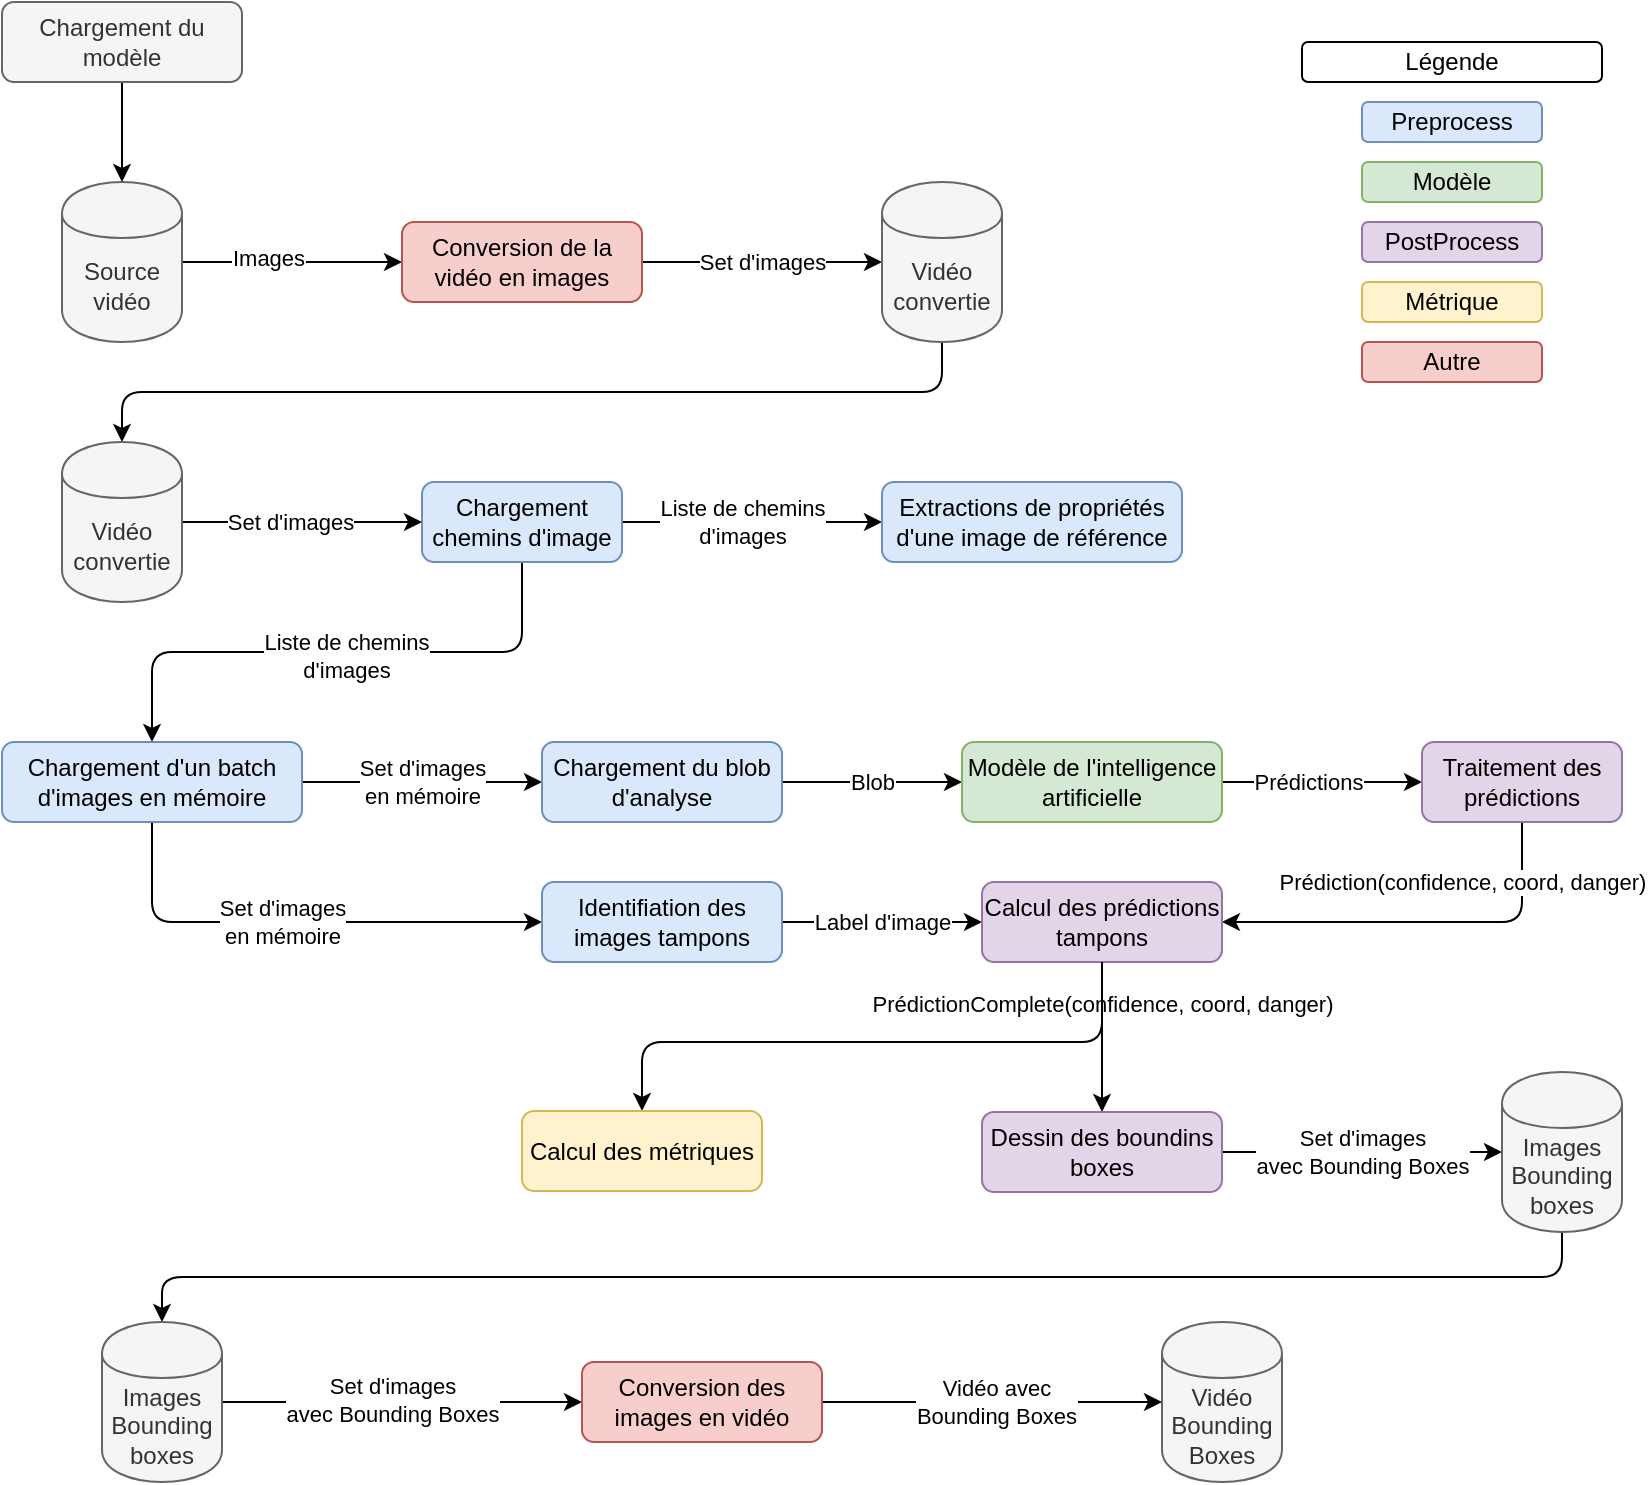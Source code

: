 <mxfile version="12.9.14" type="device"><diagram id="C5RBs43oDa-KdzZeNtuy" name="Page-1"><mxGraphModel dx="1185" dy="641" grid="1" gridSize="10" guides="1" tooltips="1" connect="1" arrows="1" fold="1" page="1" pageScale="1" pageWidth="827" pageHeight="1169" math="0" shadow="0"><root><mxCell id="WIyWlLk6GJQsqaUBKTNV-0"/><mxCell id="WIyWlLk6GJQsqaUBKTNV-1" parent="WIyWlLk6GJQsqaUBKTNV-0"/><mxCell id="rDEBXqqs5xnspZRNJF8L-3" style="edgeStyle=orthogonalEdgeStyle;rounded=0;orthogonalLoop=1;jettySize=auto;html=1;exitX=1;exitY=0.5;exitDx=0;exitDy=0;entryX=0;entryY=0.5;entryDx=0;entryDy=0;" parent="WIyWlLk6GJQsqaUBKTNV-1" source="rDEBXqqs5xnspZRNJF8L-0" target="rDEBXqqs5xnspZRNJF8L-2" edge="1"><mxGeometry relative="1" as="geometry"><Array as="points"><mxPoint x="150" y="160"/><mxPoint x="150" y="160"/></Array></mxGeometry></mxCell><mxCell id="rDEBXqqs5xnspZRNJF8L-4" value="Images" style="edgeLabel;html=1;align=center;verticalAlign=middle;resizable=0;points=[];" parent="rDEBXqqs5xnspZRNJF8L-3" vertex="1" connectable="0"><mxGeometry x="-0.231" y="2" relative="1" as="geometry"><mxPoint as="offset"/></mxGeometry></mxCell><mxCell id="rDEBXqqs5xnspZRNJF8L-0" value="&lt;div&gt;Source&lt;/div&gt;&lt;div&gt;vidéo&lt;br&gt;&lt;/div&gt;" style="shape=cylinder;whiteSpace=wrap;html=1;boundedLbl=1;backgroundOutline=1;fillColor=#f5f5f5;strokeColor=#666666;fontColor=#333333;" parent="WIyWlLk6GJQsqaUBKTNV-1" vertex="1"><mxGeometry x="40" y="120" width="60" height="80" as="geometry"/></mxCell><mxCell id="rDEBXqqs5xnspZRNJF8L-6" style="edgeStyle=orthogonalEdgeStyle;rounded=0;orthogonalLoop=1;jettySize=auto;html=1;exitX=1;exitY=0.5;exitDx=0;exitDy=0;entryX=0;entryY=0.5;entryDx=0;entryDy=0;" parent="WIyWlLk6GJQsqaUBKTNV-1" source="rDEBXqqs5xnspZRNJF8L-2" target="rDEBXqqs5xnspZRNJF8L-9" edge="1"><mxGeometry relative="1" as="geometry"><Array as="points"><mxPoint x="360" y="160"/></Array></mxGeometry></mxCell><mxCell id="rDEBXqqs5xnspZRNJF8L-7" value="Set d'images" style="edgeLabel;html=1;align=center;verticalAlign=middle;resizable=0;points=[];" parent="rDEBXqqs5xnspZRNJF8L-6" vertex="1" connectable="0"><mxGeometry x="0.001" y="24" relative="1" as="geometry"><mxPoint x="0.01" y="23.97" as="offset"/></mxGeometry></mxCell><mxCell id="rDEBXqqs5xnspZRNJF8L-2" value="Conversion de la vidéo en images" style="rounded=1;whiteSpace=wrap;html=1;fontSize=12;glass=0;strokeWidth=1;shadow=0;fillColor=#f8cecc;strokeColor=#b85450;" parent="WIyWlLk6GJQsqaUBKTNV-1" vertex="1"><mxGeometry x="210" y="140" width="120" height="40" as="geometry"/></mxCell><mxCell id="855yyM_bgclrQ4p_Jybm-6" value="Liste de chemins&lt;br&gt;d'images" style="edgeStyle=orthogonalEdgeStyle;rounded=0;orthogonalLoop=1;jettySize=auto;html=1;exitX=1;exitY=0.5;exitDx=0;exitDy=0;entryX=0;entryY=0.5;entryDx=0;entryDy=0;fillColor=#dae8fc;strokeColor=#000000;" edge="1" parent="WIyWlLk6GJQsqaUBKTNV-1" source="rDEBXqqs5xnspZRNJF8L-5" target="855yyM_bgclrQ4p_Jybm-5"><mxGeometry x="-0.077" relative="1" as="geometry"><mxPoint as="offset"/></mxGeometry></mxCell><mxCell id="855yyM_bgclrQ4p_Jybm-9" style="edgeStyle=orthogonalEdgeStyle;rounded=1;orthogonalLoop=1;jettySize=auto;html=1;exitX=0.5;exitY=1;exitDx=0;exitDy=0;entryX=0.5;entryY=0;entryDx=0;entryDy=0;" edge="1" parent="WIyWlLk6GJQsqaUBKTNV-1" source="rDEBXqqs5xnspZRNJF8L-5" target="855yyM_bgclrQ4p_Jybm-7"><mxGeometry relative="1" as="geometry"/></mxCell><mxCell id="855yyM_bgclrQ4p_Jybm-10" value="Liste de chemins&lt;br&gt;d'images" style="edgeLabel;html=1;align=center;verticalAlign=middle;resizable=0;points=[];" vertex="1" connectable="0" parent="855yyM_bgclrQ4p_Jybm-9"><mxGeometry x="-0.178" y="1" relative="1" as="geometry"><mxPoint x="-20.29" y="0.98" as="offset"/></mxGeometry></mxCell><mxCell id="rDEBXqqs5xnspZRNJF8L-5" value="&lt;div&gt;Chargement &lt;br&gt;&lt;/div&gt;&lt;div&gt;chemins d'image&lt;br&gt;&lt;/div&gt;" style="rounded=1;whiteSpace=wrap;html=1;fontSize=12;glass=0;strokeWidth=1;shadow=0;fillColor=#dae8fc;strokeColor=#6c8ebf;" parent="WIyWlLk6GJQsqaUBKTNV-1" vertex="1"><mxGeometry x="220" y="270" width="100" height="40" as="geometry"/></mxCell><mxCell id="855yyM_bgclrQ4p_Jybm-4" style="edgeStyle=orthogonalEdgeStyle;rounded=0;orthogonalLoop=1;jettySize=auto;html=1;exitX=0.5;exitY=1;exitDx=0;exitDy=0;entryX=0.5;entryY=0;entryDx=0;entryDy=0;" edge="1" parent="WIyWlLk6GJQsqaUBKTNV-1" source="rDEBXqqs5xnspZRNJF8L-8" target="rDEBXqqs5xnspZRNJF8L-0"><mxGeometry relative="1" as="geometry"/></mxCell><mxCell id="rDEBXqqs5xnspZRNJF8L-8" value="Chargement du modèle" style="rounded=1;whiteSpace=wrap;html=1;fontSize=12;glass=0;strokeWidth=1;shadow=0;fillColor=#f5f5f5;strokeColor=#666666;fontColor=#333333;" parent="WIyWlLk6GJQsqaUBKTNV-1" vertex="1"><mxGeometry x="10" y="30" width="120" height="40" as="geometry"/></mxCell><mxCell id="855yyM_bgclrQ4p_Jybm-1" style="edgeStyle=orthogonalEdgeStyle;rounded=1;orthogonalLoop=1;jettySize=auto;html=1;exitX=0.5;exitY=1;exitDx=0;exitDy=0;entryX=0.5;entryY=0;entryDx=0;entryDy=0;" edge="1" parent="WIyWlLk6GJQsqaUBKTNV-1" source="rDEBXqqs5xnspZRNJF8L-9" target="855yyM_bgclrQ4p_Jybm-0"><mxGeometry relative="1" as="geometry"/></mxCell><mxCell id="rDEBXqqs5xnspZRNJF8L-9" value="&lt;div&gt;Vidéo&lt;/div&gt;&lt;div&gt;convertie&lt;/div&gt;" style="shape=cylinder;whiteSpace=wrap;html=1;boundedLbl=1;backgroundOutline=1;fillColor=#f5f5f5;strokeColor=#666666;fontColor=#333333;" parent="WIyWlLk6GJQsqaUBKTNV-1" vertex="1"><mxGeometry x="450" y="120" width="60" height="80" as="geometry"/></mxCell><mxCell id="855yyM_bgclrQ4p_Jybm-2" style="edgeStyle=orthogonalEdgeStyle;rounded=0;orthogonalLoop=1;jettySize=auto;html=1;exitX=1;exitY=0.5;exitDx=0;exitDy=0;entryX=0;entryY=0.5;entryDx=0;entryDy=0;" edge="1" parent="WIyWlLk6GJQsqaUBKTNV-1" source="855yyM_bgclrQ4p_Jybm-0" target="rDEBXqqs5xnspZRNJF8L-5"><mxGeometry relative="1" as="geometry"/></mxCell><mxCell id="855yyM_bgclrQ4p_Jybm-3" value="Set d'images" style="edgeLabel;html=1;align=center;verticalAlign=middle;resizable=0;points=[];" vertex="1" connectable="0" parent="855yyM_bgclrQ4p_Jybm-2"><mxGeometry x="-0.236" y="-4" relative="1" as="geometry"><mxPoint x="8" y="-4" as="offset"/></mxGeometry></mxCell><mxCell id="855yyM_bgclrQ4p_Jybm-0" value="&lt;div&gt;Vidéo&lt;/div&gt;&lt;div&gt;convertie&lt;/div&gt;" style="shape=cylinder;whiteSpace=wrap;html=1;boundedLbl=1;backgroundOutline=1;fillColor=#f5f5f5;strokeColor=#666666;fontColor=#333333;" vertex="1" parent="WIyWlLk6GJQsqaUBKTNV-1"><mxGeometry x="40" y="250" width="60" height="80" as="geometry"/></mxCell><mxCell id="855yyM_bgclrQ4p_Jybm-5" value="Extractions de propriétés d'une image de référence" style="rounded=1;whiteSpace=wrap;html=1;fontSize=12;glass=0;strokeWidth=1;shadow=0;fillColor=#dae8fc;strokeColor=#6c8ebf;" vertex="1" parent="WIyWlLk6GJQsqaUBKTNV-1"><mxGeometry x="450" y="270" width="150" height="40" as="geometry"/></mxCell><mxCell id="855yyM_bgclrQ4p_Jybm-13" style="edgeStyle=orthogonalEdgeStyle;rounded=0;orthogonalLoop=1;jettySize=auto;html=1;exitX=1;exitY=0.5;exitDx=0;exitDy=0;entryX=0;entryY=0.5;entryDx=0;entryDy=0;" edge="1" parent="WIyWlLk6GJQsqaUBKTNV-1" source="855yyM_bgclrQ4p_Jybm-7" target="855yyM_bgclrQ4p_Jybm-11"><mxGeometry relative="1" as="geometry"/></mxCell><mxCell id="855yyM_bgclrQ4p_Jybm-14" value="&lt;div&gt;Set d'images&lt;/div&gt;&lt;div&gt;en mémoire&lt;br&gt;&lt;/div&gt;" style="edgeLabel;html=1;align=center;verticalAlign=middle;resizable=0;points=[];" vertex="1" connectable="0" parent="855yyM_bgclrQ4p_Jybm-13"><mxGeometry x="-0.15" y="1" relative="1" as="geometry"><mxPoint x="9.14" y="1" as="offset"/></mxGeometry></mxCell><mxCell id="855yyM_bgclrQ4p_Jybm-15" style="edgeStyle=orthogonalEdgeStyle;rounded=1;orthogonalLoop=1;jettySize=auto;html=1;entryX=0;entryY=0.5;entryDx=0;entryDy=0;exitX=0.5;exitY=1;exitDx=0;exitDy=0;" edge="1" parent="WIyWlLk6GJQsqaUBKTNV-1" source="855yyM_bgclrQ4p_Jybm-7" target="855yyM_bgclrQ4p_Jybm-12"><mxGeometry relative="1" as="geometry"><mxPoint x="100" y="460" as="sourcePoint"/></mxGeometry></mxCell><mxCell id="855yyM_bgclrQ4p_Jybm-16" value="&lt;div&gt;Set d'images&lt;/div&gt;&lt;div&gt;en mémoire&lt;br&gt;&lt;/div&gt;" style="edgeLabel;html=1;align=center;verticalAlign=middle;resizable=0;points=[];" vertex="1" connectable="0" parent="855yyM_bgclrQ4p_Jybm-15"><mxGeometry x="-0.067" relative="1" as="geometry"><mxPoint as="offset"/></mxGeometry></mxCell><mxCell id="855yyM_bgclrQ4p_Jybm-7" value="Chargement d'un batch d'images en mémoire" style="rounded=1;whiteSpace=wrap;html=1;fontSize=12;glass=0;strokeWidth=1;shadow=0;fillColor=#dae8fc;strokeColor=#6c8ebf;" vertex="1" parent="WIyWlLk6GJQsqaUBKTNV-1"><mxGeometry x="10" y="400" width="150" height="40" as="geometry"/></mxCell><mxCell id="855yyM_bgclrQ4p_Jybm-18" value="Blob" style="edgeStyle=orthogonalEdgeStyle;rounded=1;orthogonalLoop=1;jettySize=auto;html=1;exitX=1;exitY=0.5;exitDx=0;exitDy=0;entryX=0;entryY=0.5;entryDx=0;entryDy=0;" edge="1" parent="WIyWlLk6GJQsqaUBKTNV-1" source="855yyM_bgclrQ4p_Jybm-11" target="855yyM_bgclrQ4p_Jybm-17"><mxGeometry relative="1" as="geometry"/></mxCell><mxCell id="855yyM_bgclrQ4p_Jybm-11" value="Chargement du blob d'analyse" style="rounded=1;whiteSpace=wrap;html=1;fontSize=12;glass=0;strokeWidth=1;shadow=0;fillColor=#dae8fc;strokeColor=#6c8ebf;" vertex="1" parent="WIyWlLk6GJQsqaUBKTNV-1"><mxGeometry x="280" y="400" width="120" height="40" as="geometry"/></mxCell><mxCell id="855yyM_bgclrQ4p_Jybm-23" style="edgeStyle=orthogonalEdgeStyle;rounded=1;orthogonalLoop=1;jettySize=auto;html=1;exitX=1;exitY=0.5;exitDx=0;exitDy=0;entryX=0;entryY=0.5;entryDx=0;entryDy=0;" edge="1" parent="WIyWlLk6GJQsqaUBKTNV-1" source="855yyM_bgclrQ4p_Jybm-12" target="855yyM_bgclrQ4p_Jybm-22"><mxGeometry relative="1" as="geometry"/></mxCell><mxCell id="855yyM_bgclrQ4p_Jybm-24" value="Label d'image" style="edgeLabel;html=1;align=center;verticalAlign=middle;resizable=0;points=[];" vertex="1" connectable="0" parent="855yyM_bgclrQ4p_Jybm-23"><mxGeometry x="-0.183" y="-3" relative="1" as="geometry"><mxPoint x="9.17" y="-3" as="offset"/></mxGeometry></mxCell><mxCell id="855yyM_bgclrQ4p_Jybm-12" value="Identifiation des images tampons" style="rounded=1;whiteSpace=wrap;html=1;fontSize=12;glass=0;strokeWidth=1;shadow=0;fillColor=#dae8fc;strokeColor=#6c8ebf;" vertex="1" parent="WIyWlLk6GJQsqaUBKTNV-1"><mxGeometry x="280" y="470" width="120" height="40" as="geometry"/></mxCell><mxCell id="855yyM_bgclrQ4p_Jybm-20" style="edgeStyle=orthogonalEdgeStyle;rounded=1;orthogonalLoop=1;jettySize=auto;html=1;exitX=1;exitY=0.5;exitDx=0;exitDy=0;entryX=0;entryY=0.5;entryDx=0;entryDy=0;" edge="1" parent="WIyWlLk6GJQsqaUBKTNV-1" source="855yyM_bgclrQ4p_Jybm-17" target="855yyM_bgclrQ4p_Jybm-19"><mxGeometry relative="1" as="geometry"/></mxCell><mxCell id="855yyM_bgclrQ4p_Jybm-21" value="Prédictions" style="edgeLabel;html=1;align=center;verticalAlign=middle;resizable=0;points=[];" vertex="1" connectable="0" parent="855yyM_bgclrQ4p_Jybm-20"><mxGeometry x="-0.292" y="-1" relative="1" as="geometry"><mxPoint x="7.5" y="-1" as="offset"/></mxGeometry></mxCell><mxCell id="855yyM_bgclrQ4p_Jybm-17" value="Modèle de l'intelligence artificielle" style="rounded=1;whiteSpace=wrap;html=1;fontSize=12;glass=0;strokeWidth=1;shadow=0;fillColor=#d5e8d4;strokeColor=#82b366;" vertex="1" parent="WIyWlLk6GJQsqaUBKTNV-1"><mxGeometry x="490" y="400" width="130" height="40" as="geometry"/></mxCell><mxCell id="855yyM_bgclrQ4p_Jybm-25" style="edgeStyle=orthogonalEdgeStyle;rounded=1;orthogonalLoop=1;jettySize=auto;html=1;exitX=0.5;exitY=1;exitDx=0;exitDy=0;entryX=1;entryY=0.5;entryDx=0;entryDy=0;" edge="1" parent="WIyWlLk6GJQsqaUBKTNV-1" source="855yyM_bgclrQ4p_Jybm-19" target="855yyM_bgclrQ4p_Jybm-22"><mxGeometry relative="1" as="geometry"/></mxCell><mxCell id="855yyM_bgclrQ4p_Jybm-26" value="Prédiction(confidence, coord, danger)" style="edgeLabel;html=1;align=center;verticalAlign=middle;resizable=0;points=[];" vertex="1" connectable="0" parent="855yyM_bgclrQ4p_Jybm-25"><mxGeometry x="0.058" relative="1" as="geometry"><mxPoint x="25.83" y="-20" as="offset"/></mxGeometry></mxCell><mxCell id="855yyM_bgclrQ4p_Jybm-19" value="Traitement des prédictions" style="rounded=1;whiteSpace=wrap;html=1;fontSize=12;glass=0;strokeWidth=1;shadow=0;fillColor=#e1d5e7;strokeColor=#9673a6;" vertex="1" parent="WIyWlLk6GJQsqaUBKTNV-1"><mxGeometry x="720" y="400" width="100" height="40" as="geometry"/></mxCell><mxCell id="855yyM_bgclrQ4p_Jybm-29" style="edgeStyle=orthogonalEdgeStyle;rounded=1;orthogonalLoop=1;jettySize=auto;html=1;exitX=0.5;exitY=1;exitDx=0;exitDy=0;entryX=0.5;entryY=0;entryDx=0;entryDy=0;" edge="1" parent="WIyWlLk6GJQsqaUBKTNV-1" source="855yyM_bgclrQ4p_Jybm-22" target="855yyM_bgclrQ4p_Jybm-27"><mxGeometry relative="1" as="geometry"/></mxCell><mxCell id="855yyM_bgclrQ4p_Jybm-30" value="&lt;div&gt;PrédictionComplete(confidence, coord, danger)&lt;/div&gt;" style="edgeLabel;html=1;align=center;verticalAlign=middle;resizable=0;points=[];" vertex="1" connectable="0" parent="855yyM_bgclrQ4p_Jybm-29"><mxGeometry x="-0.3" y="2" relative="1" as="geometry"><mxPoint x="-2" y="-5.83" as="offset"/></mxGeometry></mxCell><mxCell id="855yyM_bgclrQ4p_Jybm-22" value="Calcul des prédictions tampons" style="rounded=1;whiteSpace=wrap;html=1;fontSize=12;glass=0;strokeWidth=1;shadow=0;fillColor=#e1d5e7;strokeColor=#9673a6;" vertex="1" parent="WIyWlLk6GJQsqaUBKTNV-1"><mxGeometry x="500" y="470" width="120" height="40" as="geometry"/></mxCell><mxCell id="855yyM_bgclrQ4p_Jybm-32" style="edgeStyle=orthogonalEdgeStyle;rounded=1;orthogonalLoop=1;jettySize=auto;html=1;exitX=1;exitY=0.5;exitDx=0;exitDy=0;entryX=0;entryY=0.5;entryDx=0;entryDy=0;" edge="1" parent="WIyWlLk6GJQsqaUBKTNV-1" source="855yyM_bgclrQ4p_Jybm-27" target="855yyM_bgclrQ4p_Jybm-31"><mxGeometry relative="1" as="geometry"/></mxCell><mxCell id="855yyM_bgclrQ4p_Jybm-33" value="&lt;div&gt;Set d'images&lt;/div&gt;&lt;div&gt;avec Bounding Boxes&lt;br&gt;&lt;/div&gt;" style="edgeLabel;html=1;align=center;verticalAlign=middle;resizable=0;points=[];" vertex="1" connectable="0" parent="855yyM_bgclrQ4p_Jybm-32"><mxGeometry x="-0.236" y="-2" relative="1" as="geometry"><mxPoint x="16.67" y="-2" as="offset"/></mxGeometry></mxCell><mxCell id="855yyM_bgclrQ4p_Jybm-38" style="edgeStyle=orthogonalEdgeStyle;rounded=1;orthogonalLoop=1;jettySize=auto;html=1;exitX=0.5;exitY=1;exitDx=0;exitDy=0;entryX=0.5;entryY=0;entryDx=0;entryDy=0;" edge="1" parent="WIyWlLk6GJQsqaUBKTNV-1" source="855yyM_bgclrQ4p_Jybm-22" target="855yyM_bgclrQ4p_Jybm-37"><mxGeometry relative="1" as="geometry"><Array as="points"><mxPoint x="560" y="550"/><mxPoint x="330" y="550"/></Array></mxGeometry></mxCell><mxCell id="855yyM_bgclrQ4p_Jybm-27" value="Dessin des boundins boxes" style="rounded=1;whiteSpace=wrap;html=1;fontSize=12;glass=0;strokeWidth=1;shadow=0;fillColor=#e1d5e7;strokeColor=#9673a6;" vertex="1" parent="WIyWlLk6GJQsqaUBKTNV-1"><mxGeometry x="500" y="585" width="120" height="40" as="geometry"/></mxCell><mxCell id="855yyM_bgclrQ4p_Jybm-35" style="edgeStyle=orthogonalEdgeStyle;rounded=1;orthogonalLoop=1;jettySize=auto;html=1;exitX=0.5;exitY=1;exitDx=0;exitDy=0;entryX=0.5;entryY=0;entryDx=0;entryDy=0;" edge="1" parent="WIyWlLk6GJQsqaUBKTNV-1" source="855yyM_bgclrQ4p_Jybm-31" target="855yyM_bgclrQ4p_Jybm-34"><mxGeometry relative="1" as="geometry"/></mxCell><mxCell id="855yyM_bgclrQ4p_Jybm-31" value="Images Bounding boxes" style="shape=cylinder;whiteSpace=wrap;html=1;boundedLbl=1;backgroundOutline=1;fillColor=#f5f5f5;strokeColor=#666666;fontColor=#333333;" vertex="1" parent="WIyWlLk6GJQsqaUBKTNV-1"><mxGeometry x="760" y="565" width="60" height="80" as="geometry"/></mxCell><mxCell id="855yyM_bgclrQ4p_Jybm-40" style="edgeStyle=orthogonalEdgeStyle;rounded=1;orthogonalLoop=1;jettySize=auto;html=1;exitX=1;exitY=0.5;exitDx=0;exitDy=0;entryX=0;entryY=0.5;entryDx=0;entryDy=0;" edge="1" parent="WIyWlLk6GJQsqaUBKTNV-1" source="855yyM_bgclrQ4p_Jybm-34" target="855yyM_bgclrQ4p_Jybm-39"><mxGeometry relative="1" as="geometry"/></mxCell><mxCell id="855yyM_bgclrQ4p_Jybm-42" value="&lt;div&gt;Set d'images&lt;/div&gt;&lt;div&gt;avec Bounding Boxes&lt;br&gt;&lt;/div&gt;" style="edgeLabel;html=1;align=center;verticalAlign=middle;resizable=0;points=[];" vertex="1" connectable="0" parent="855yyM_bgclrQ4p_Jybm-40"><mxGeometry x="-0.241" y="1" relative="1" as="geometry"><mxPoint x="15.83" as="offset"/></mxGeometry></mxCell><mxCell id="855yyM_bgclrQ4p_Jybm-34" value="Images Bounding boxes" style="shape=cylinder;whiteSpace=wrap;html=1;boundedLbl=1;backgroundOutline=1;fillColor=#f5f5f5;strokeColor=#666666;fontColor=#333333;" vertex="1" parent="WIyWlLk6GJQsqaUBKTNV-1"><mxGeometry x="60" y="690" width="60" height="80" as="geometry"/></mxCell><mxCell id="855yyM_bgclrQ4p_Jybm-36" value="&lt;div&gt;Vidéo&lt;/div&gt;&lt;div&gt;Bounding&lt;/div&gt;&lt;div&gt;Boxes&lt;br&gt;&lt;/div&gt;" style="shape=cylinder;whiteSpace=wrap;html=1;boundedLbl=1;backgroundOutline=1;fillColor=#f5f5f5;strokeColor=#666666;fontColor=#333333;" vertex="1" parent="WIyWlLk6GJQsqaUBKTNV-1"><mxGeometry x="590" y="690" width="60" height="80" as="geometry"/></mxCell><mxCell id="855yyM_bgclrQ4p_Jybm-37" value="Calcul des métriques" style="rounded=1;whiteSpace=wrap;html=1;fontSize=12;glass=0;strokeWidth=1;shadow=0;fillColor=#fff2cc;strokeColor=#d6b656;" vertex="1" parent="WIyWlLk6GJQsqaUBKTNV-1"><mxGeometry x="270" y="584.5" width="120" height="40" as="geometry"/></mxCell><mxCell id="855yyM_bgclrQ4p_Jybm-41" style="edgeStyle=orthogonalEdgeStyle;rounded=1;orthogonalLoop=1;jettySize=auto;html=1;exitX=1;exitY=0.5;exitDx=0;exitDy=0;entryX=0;entryY=0.5;entryDx=0;entryDy=0;" edge="1" parent="WIyWlLk6GJQsqaUBKTNV-1" source="855yyM_bgclrQ4p_Jybm-39" target="855yyM_bgclrQ4p_Jybm-36"><mxGeometry relative="1" as="geometry"/></mxCell><mxCell id="855yyM_bgclrQ4p_Jybm-43" value="&lt;div&gt;Vidéo avec &lt;br&gt;&lt;/div&gt;&lt;div&gt;Bounding Boxes&lt;/div&gt;" style="edgeLabel;html=1;align=center;verticalAlign=middle;resizable=0;points=[];" vertex="1" connectable="0" parent="855yyM_bgclrQ4p_Jybm-41"><mxGeometry x="-0.252" y="-2" relative="1" as="geometry"><mxPoint x="23.5" y="-2" as="offset"/></mxGeometry></mxCell><mxCell id="855yyM_bgclrQ4p_Jybm-39" value="Conversion des images en vidéo" style="rounded=1;whiteSpace=wrap;html=1;fontSize=12;glass=0;strokeWidth=1;shadow=0;fillColor=#f8cecc;strokeColor=#b85450;" vertex="1" parent="WIyWlLk6GJQsqaUBKTNV-1"><mxGeometry x="300" y="710" width="120" height="40" as="geometry"/></mxCell><mxCell id="855yyM_bgclrQ4p_Jybm-44" value="Preprocess" style="rounded=1;whiteSpace=wrap;html=1;fontSize=12;glass=0;strokeWidth=1;shadow=0;fillColor=#dae8fc;strokeColor=#6c8ebf;" vertex="1" parent="WIyWlLk6GJQsqaUBKTNV-1"><mxGeometry x="690" y="80" width="90" height="20" as="geometry"/></mxCell><mxCell id="855yyM_bgclrQ4p_Jybm-45" value="Modèle" style="rounded=1;whiteSpace=wrap;html=1;fontSize=12;glass=0;strokeWidth=1;shadow=0;fillColor=#d5e8d4;strokeColor=#82b366;" vertex="1" parent="WIyWlLk6GJQsqaUBKTNV-1"><mxGeometry x="690" y="110" width="90" height="20" as="geometry"/></mxCell><mxCell id="855yyM_bgclrQ4p_Jybm-46" value="PostProcess" style="rounded=1;whiteSpace=wrap;html=1;fontSize=12;glass=0;strokeWidth=1;shadow=0;fillColor=#e1d5e7;strokeColor=#9673a6;" vertex="1" parent="WIyWlLk6GJQsqaUBKTNV-1"><mxGeometry x="690" y="140" width="90" height="20" as="geometry"/></mxCell><mxCell id="855yyM_bgclrQ4p_Jybm-47" value="Métrique" style="rounded=1;whiteSpace=wrap;html=1;fontSize=12;glass=0;strokeWidth=1;shadow=0;fillColor=#fff2cc;strokeColor=#d6b656;" vertex="1" parent="WIyWlLk6GJQsqaUBKTNV-1"><mxGeometry x="690" y="170" width="90" height="20" as="geometry"/></mxCell><mxCell id="855yyM_bgclrQ4p_Jybm-48" value="Autre" style="rounded=1;whiteSpace=wrap;html=1;fontSize=12;glass=0;strokeWidth=1;shadow=0;fillColor=#f8cecc;strokeColor=#b85450;" vertex="1" parent="WIyWlLk6GJQsqaUBKTNV-1"><mxGeometry x="690" y="200" width="90" height="20" as="geometry"/></mxCell><mxCell id="855yyM_bgclrQ4p_Jybm-50" value="Légende" style="rounded=1;whiteSpace=wrap;html=1;fontSize=12;glass=0;strokeWidth=1;shadow=0;" vertex="1" parent="WIyWlLk6GJQsqaUBKTNV-1"><mxGeometry x="660" y="50" width="150" height="20" as="geometry"/></mxCell></root></mxGraphModel></diagram></mxfile>